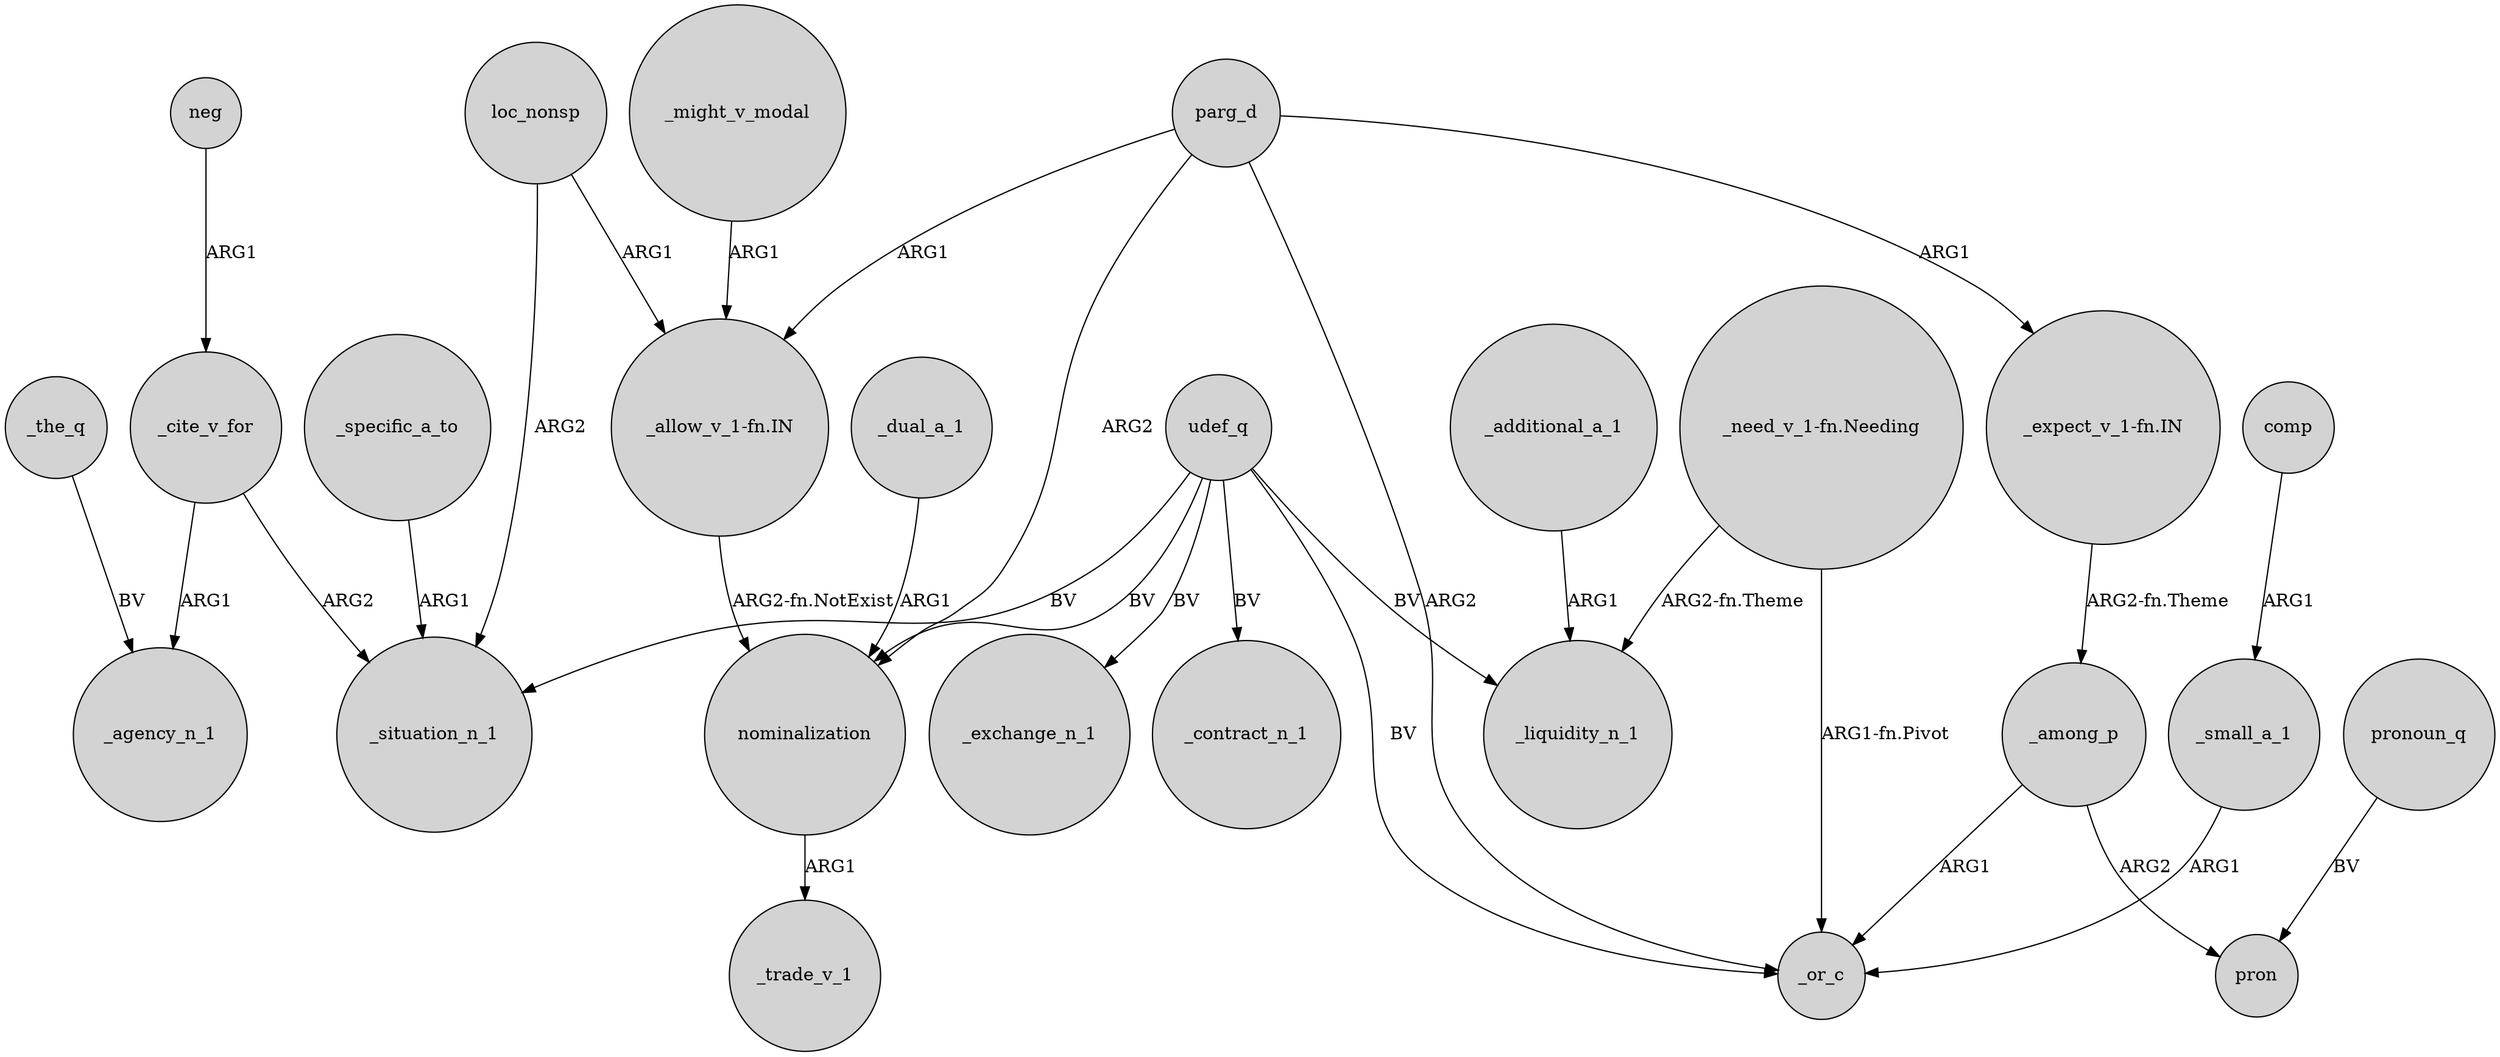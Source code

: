 digraph {
	node [shape=circle style=filled]
	_the_q -> _agency_n_1 [label=BV]
	_might_v_modal -> "_allow_v_1-fn.IN" [label=ARG1]
	"_need_v_1-fn.Needing" -> _liquidity_n_1 [label="ARG2-fn.Theme"]
	"_allow_v_1-fn.IN" -> nominalization [label="ARG2-fn.NotExist"]
	"_expect_v_1-fn.IN" -> _among_p [label="ARG2-fn.Theme"]
	_specific_a_to -> _situation_n_1 [label=ARG1]
	loc_nonsp -> _situation_n_1 [label=ARG2]
	neg -> _cite_v_for [label=ARG1]
	nominalization -> _trade_v_1 [label=ARG1]
	udef_q -> _or_c [label=BV]
	parg_d -> _or_c [label=ARG2]
	pronoun_q -> pron [label=BV]
	_small_a_1 -> _or_c [label=ARG1]
	parg_d -> nominalization [label=ARG2]
	comp -> _small_a_1 [label=ARG1]
	loc_nonsp -> "_allow_v_1-fn.IN" [label=ARG1]
	udef_q -> _situation_n_1 [label=BV]
	parg_d -> "_expect_v_1-fn.IN" [label=ARG1]
	udef_q -> nominalization [label=BV]
	_cite_v_for -> _agency_n_1 [label=ARG1]
	udef_q -> _liquidity_n_1 [label=BV]
	_among_p -> _or_c [label=ARG1]
	_dual_a_1 -> nominalization [label=ARG1]
	_among_p -> pron [label=ARG2]
	udef_q -> _exchange_n_1 [label=BV]
	_additional_a_1 -> _liquidity_n_1 [label=ARG1]
	udef_q -> _contract_n_1 [label=BV]
	parg_d -> "_allow_v_1-fn.IN" [label=ARG1]
	_cite_v_for -> _situation_n_1 [label=ARG2]
	"_need_v_1-fn.Needing" -> _or_c [label="ARG1-fn.Pivot"]
}
